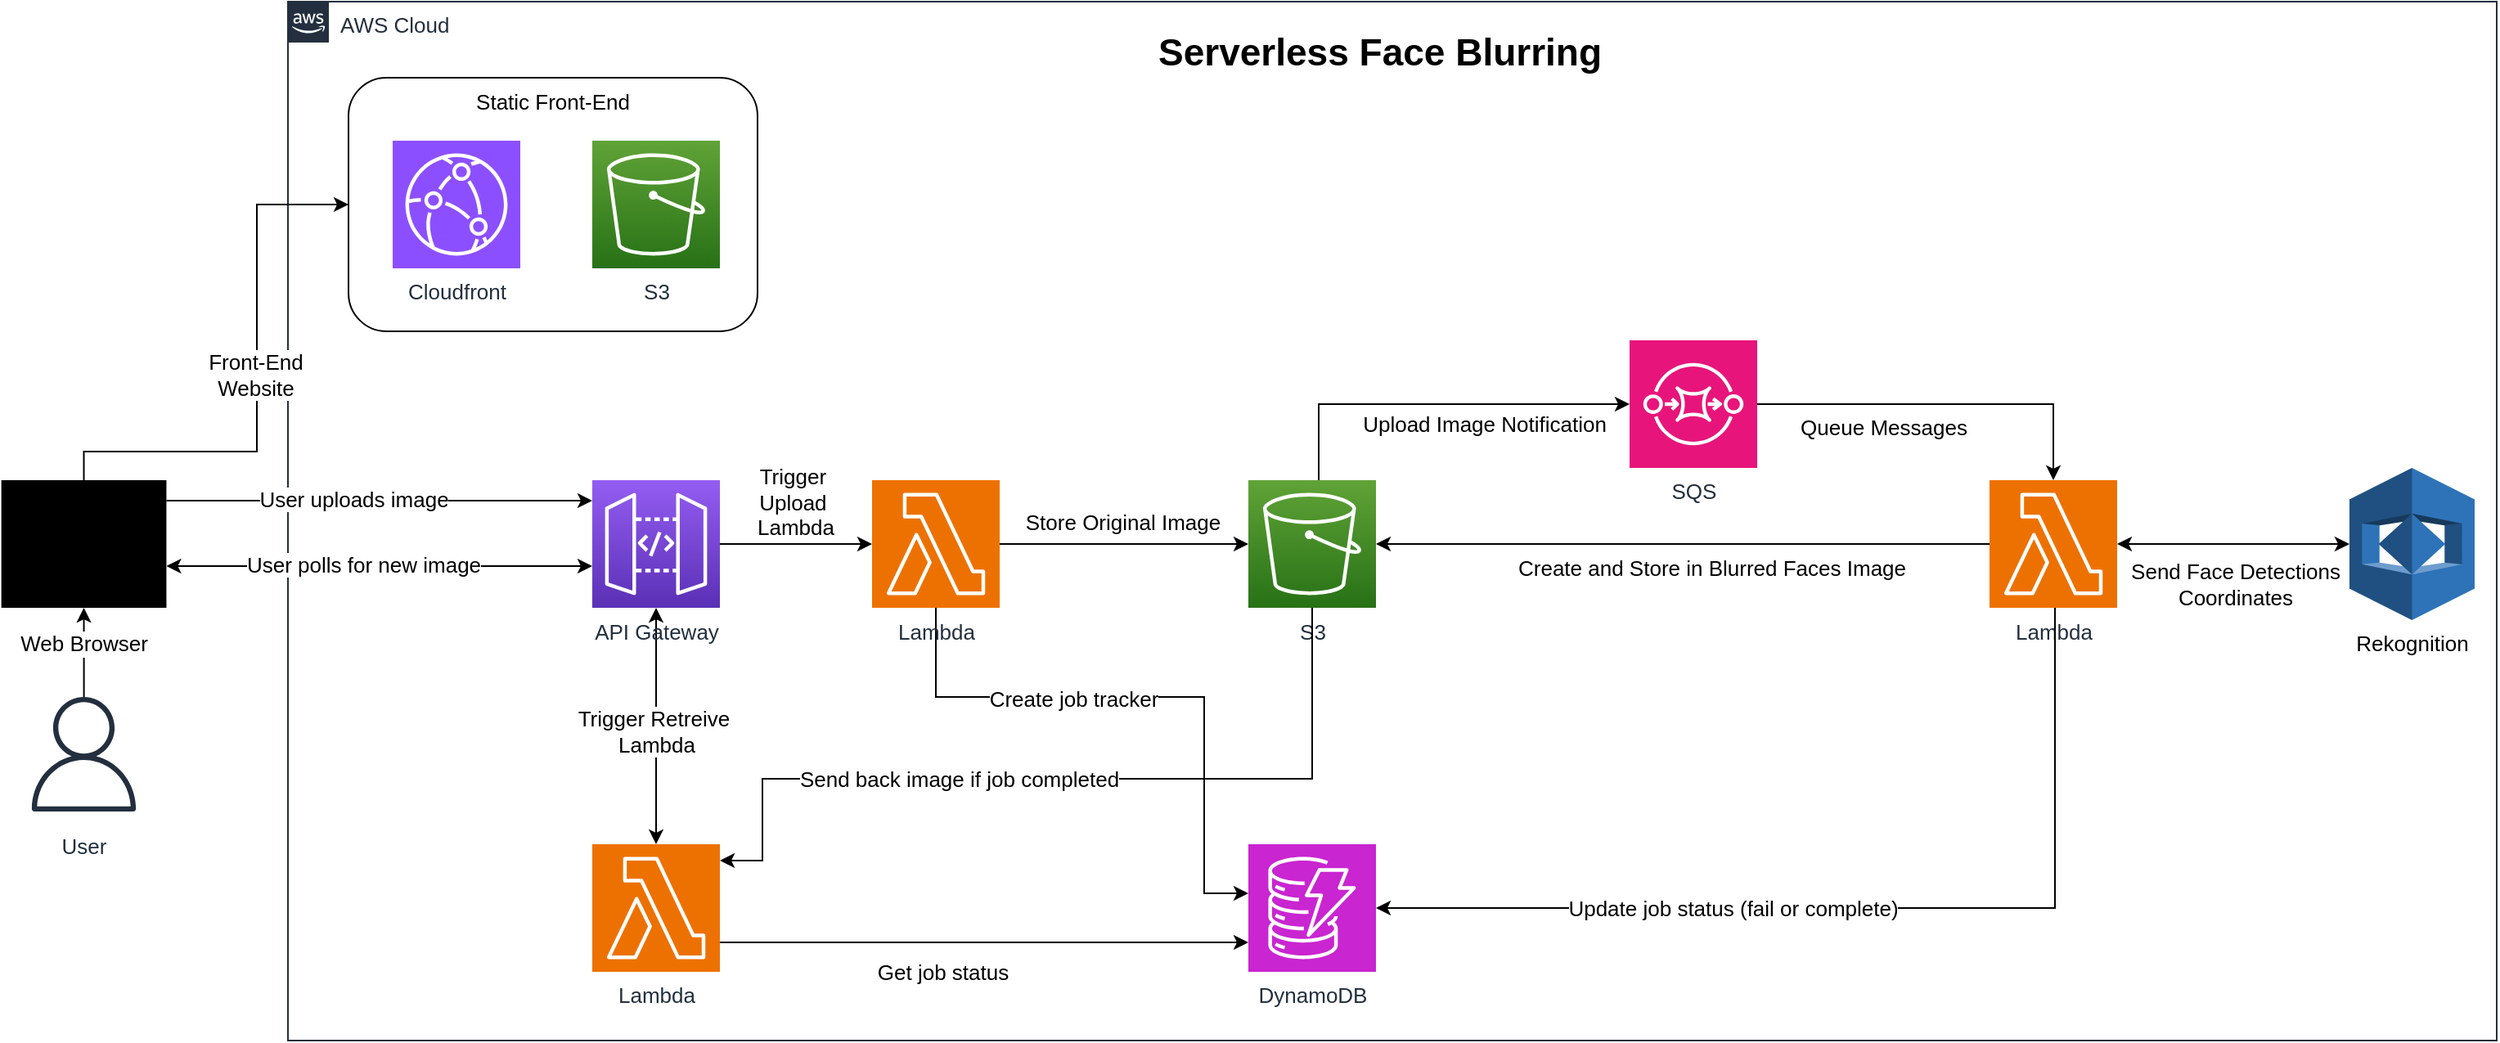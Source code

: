 <mxfile version="24.9.0">
  <diagram id="Ht1M8jgEwFfnCIfOTk4-" name="Page-1">
    <mxGraphModel dx="2074" dy="1146" grid="1" gridSize="10" guides="1" tooltips="1" connect="1" arrows="1" fold="1" page="1" pageScale="1" pageWidth="827" pageHeight="1169" math="0" shadow="0">
      <root>
        <mxCell id="0" />
        <mxCell id="1" parent="0" />
        <mxCell id="jZVaUwOg5UY3L9NAnvdq-71" value="AWS Cloud" style="points=[[0,0],[0.25,0],[0.5,0],[0.75,0],[1,0],[1,0.25],[1,0.5],[1,0.75],[1,1],[0.75,1],[0.5,1],[0.25,1],[0,1],[0,0.75],[0,0.5],[0,0.25]];outlineConnect=0;gradientColor=none;html=1;whiteSpace=wrap;fontSize=13;fontStyle=0;shape=mxgraph.aws4.group;grIcon=mxgraph.aws4.group_aws_cloud_alt;strokeColor=#232F3E;fillColor=none;verticalAlign=top;align=left;spacingLeft=30;fontColor=#232F3E;dashed=0;labelBackgroundColor=none;container=1;pointerEvents=0;collapsible=0;recursiveResize=0;" parent="1" vertex="1">
          <mxGeometry x="240" y="125" width="1350" height="635" as="geometry" />
        </mxCell>
        <mxCell id="ifsCe7wSicus5D4EdEdn-7" value="Static Front-End" style="rounded=1;whiteSpace=wrap;html=1;verticalAlign=top;fontSize=13;" parent="jZVaUwOg5UY3L9NAnvdq-71" vertex="1">
          <mxGeometry x="37" y="46.5" width="250" height="155" as="geometry" />
        </mxCell>
        <mxCell id="jZVaUwOg5UY3L9NAnvdq-73" value="S3" style="outlineConnect=0;fontColor=#232F3E;gradientColor=#60A337;gradientDirection=north;fillColor=#277116;strokeColor=#ffffff;dashed=0;verticalLabelPosition=bottom;verticalAlign=top;align=center;html=1;fontSize=13;fontStyle=0;aspect=fixed;shape=mxgraph.aws4.resourceIcon;resIcon=mxgraph.aws4.s3;labelBackgroundColor=none;" parent="jZVaUwOg5UY3L9NAnvdq-71" vertex="1">
          <mxGeometry x="186" y="85" width="78" height="78" as="geometry" />
        </mxCell>
        <mxCell id="ASHzGRQUF6kaOziHz2nL-23" value="&lt;div&gt;Trigger&amp;nbsp;&lt;/div&gt;&lt;div&gt;Upload&amp;nbsp;&lt;/div&gt;&lt;div&gt;Lambda&lt;/div&gt;" style="edgeStyle=orthogonalEdgeStyle;rounded=0;orthogonalLoop=1;jettySize=auto;html=1;fontSize=13;" edge="1" parent="jZVaUwOg5UY3L9NAnvdq-71" source="jZVaUwOg5UY3L9NAnvdq-74" target="ifsCe7wSicus5D4EdEdn-16">
          <mxGeometry x="-0.011" y="27" relative="1" as="geometry">
            <Array as="points">
              <mxPoint x="310" y="332" />
              <mxPoint x="310" y="332" />
            </Array>
            <mxPoint y="1" as="offset" />
          </mxGeometry>
        </mxCell>
        <mxCell id="ASHzGRQUF6kaOziHz2nL-30" style="edgeStyle=orthogonalEdgeStyle;rounded=0;orthogonalLoop=1;jettySize=auto;html=1;startArrow=classic;startFill=1;fontSize=13;" edge="1" parent="jZVaUwOg5UY3L9NAnvdq-71" source="jZVaUwOg5UY3L9NAnvdq-74" target="ASHzGRQUF6kaOziHz2nL-29">
          <mxGeometry relative="1" as="geometry" />
        </mxCell>
        <mxCell id="ASHzGRQUF6kaOziHz2nL-31" value="&lt;div&gt;Trigger Retreive&amp;nbsp;&lt;/div&gt;&lt;div&gt;Lambda&lt;/div&gt;" style="edgeLabel;html=1;align=center;verticalAlign=middle;resizable=0;points=[];fontSize=13;" vertex="1" connectable="0" parent="ASHzGRQUF6kaOziHz2nL-30">
          <mxGeometry x="0.039" relative="1" as="geometry">
            <mxPoint as="offset" />
          </mxGeometry>
        </mxCell>
        <mxCell id="jZVaUwOg5UY3L9NAnvdq-74" value="API Gateway" style="outlineConnect=0;fontColor=#232F3E;gradientColor=#945DF2;gradientDirection=north;fillColor=#5A30B5;strokeColor=#ffffff;dashed=0;verticalLabelPosition=bottom;verticalAlign=top;align=center;html=1;fontSize=13;fontStyle=0;aspect=fixed;shape=mxgraph.aws4.resourceIcon;resIcon=mxgraph.aws4.api_gateway;labelBackgroundColor=none;" parent="jZVaUwOg5UY3L9NAnvdq-71" vertex="1">
          <mxGeometry x="186" y="292.5" width="78" height="78" as="geometry" />
        </mxCell>
        <mxCell id="ifsCe7wSicus5D4EdEdn-5" value="Cloudfront" style="sketch=0;points=[[0,0,0],[0.25,0,0],[0.5,0,0],[0.75,0,0],[1,0,0],[0,1,0],[0.25,1,0],[0.5,1,0],[0.75,1,0],[1,1,0],[0,0.25,0],[0,0.5,0],[0,0.75,0],[1,0.25,0],[1,0.5,0],[1,0.75,0]];outlineConnect=0;fontColor=#232F3E;fillColor=#8C4FFF;strokeColor=#ffffff;dashed=0;verticalLabelPosition=bottom;verticalAlign=top;align=center;html=1;fontSize=13;fontStyle=0;aspect=fixed;shape=mxgraph.aws4.resourceIcon;resIcon=mxgraph.aws4.cloudfront;" parent="jZVaUwOg5UY3L9NAnvdq-71" vertex="1">
          <mxGeometry x="64" y="85" width="78" height="78" as="geometry" />
        </mxCell>
        <mxCell id="ASHzGRQUF6kaOziHz2nL-2" style="edgeStyle=orthogonalEdgeStyle;rounded=0;orthogonalLoop=1;jettySize=auto;html=1;fontSize=13;" edge="1" parent="jZVaUwOg5UY3L9NAnvdq-71" source="ifsCe7wSicus5D4EdEdn-6" target="ifsCe7wSicus5D4EdEdn-19">
          <mxGeometry relative="1" as="geometry">
            <Array as="points">
              <mxPoint x="630" y="246" />
            </Array>
          </mxGeometry>
        </mxCell>
        <mxCell id="ASHzGRQUF6kaOziHz2nL-6" value="&lt;div&gt;Upload Image Notification&lt;/div&gt;" style="edgeLabel;html=1;align=center;verticalAlign=middle;resizable=0;points=[];fontSize=13;" vertex="1" connectable="0" parent="ASHzGRQUF6kaOziHz2nL-2">
          <mxGeometry x="-0.255" y="1" relative="1" as="geometry">
            <mxPoint x="59" y="13" as="offset" />
          </mxGeometry>
        </mxCell>
        <mxCell id="ifsCe7wSicus5D4EdEdn-6" value="S3" style="outlineConnect=0;fontColor=#232F3E;gradientColor=#60A337;gradientDirection=north;fillColor=#277116;strokeColor=#ffffff;dashed=0;verticalLabelPosition=bottom;verticalAlign=top;align=center;html=1;fontSize=13;fontStyle=0;aspect=fixed;shape=mxgraph.aws4.resourceIcon;resIcon=mxgraph.aws4.s3;labelBackgroundColor=none;" parent="jZVaUwOg5UY3L9NAnvdq-71" vertex="1">
          <mxGeometry x="587" y="292.5" width="78" height="78" as="geometry" />
        </mxCell>
        <mxCell id="ifsCe7wSicus5D4EdEdn-18" style="edgeStyle=orthogonalEdgeStyle;rounded=0;orthogonalLoop=1;jettySize=auto;html=1;exitX=1;exitY=0.5;exitDx=0;exitDy=0;exitPerimeter=0;fontSize=13;" parent="jZVaUwOg5UY3L9NAnvdq-71" edge="1" target="ifsCe7wSicus5D4EdEdn-6" source="ifsCe7wSicus5D4EdEdn-16">
          <mxGeometry relative="1" as="geometry">
            <mxPoint x="435" y="312.5" as="sourcePoint" />
            <mxPoint x="587" y="312.5" as="targetPoint" />
          </mxGeometry>
        </mxCell>
        <mxCell id="ifsCe7wSicus5D4EdEdn-23" value="Store Original Image" style="edgeLabel;html=1;align=center;verticalAlign=middle;resizable=0;points=[];fontSize=13;" parent="ifsCe7wSicus5D4EdEdn-18" vertex="1" connectable="0">
          <mxGeometry x="-0.137" y="1" relative="1" as="geometry">
            <mxPoint x="9" y="-13" as="offset" />
          </mxGeometry>
        </mxCell>
        <mxCell id="ASHzGRQUF6kaOziHz2nL-38" style="edgeStyle=orthogonalEdgeStyle;rounded=0;orthogonalLoop=1;jettySize=auto;html=1;fontSize=13;" edge="1" parent="jZVaUwOg5UY3L9NAnvdq-71" source="ifsCe7wSicus5D4EdEdn-16" target="ASHzGRQUF6kaOziHz2nL-17">
          <mxGeometry relative="1" as="geometry">
            <Array as="points">
              <mxPoint x="396" y="425" />
              <mxPoint x="560" y="425" />
              <mxPoint x="560" y="545" />
            </Array>
          </mxGeometry>
        </mxCell>
        <mxCell id="ASHzGRQUF6kaOziHz2nL-39" value="Create job tracker" style="edgeLabel;html=1;align=center;verticalAlign=middle;resizable=0;points=[];fontSize=13;" vertex="1" connectable="0" parent="ASHzGRQUF6kaOziHz2nL-38">
          <mxGeometry x="-0.242" y="-1" relative="1" as="geometry">
            <mxPoint as="offset" />
          </mxGeometry>
        </mxCell>
        <mxCell id="ifsCe7wSicus5D4EdEdn-16" value="Lambda" style="sketch=0;points=[[0,0,0],[0.25,0,0],[0.5,0,0],[0.75,0,0],[1,0,0],[0,1,0],[0.25,1,0],[0.5,1,0],[0.75,1,0],[1,1,0],[0,0.25,0],[0,0.5,0],[0,0.75,0],[1,0.25,0],[1,0.5,0],[1,0.75,0]];outlineConnect=0;fontColor=#232F3E;fillColor=#ED7100;strokeColor=#ffffff;dashed=0;verticalLabelPosition=bottom;verticalAlign=top;align=center;html=1;fontSize=13;fontStyle=0;aspect=fixed;shape=mxgraph.aws4.resourceIcon;resIcon=mxgraph.aws4.lambda;" parent="jZVaUwOg5UY3L9NAnvdq-71" vertex="1">
          <mxGeometry x="357" y="292.5" width="78" height="78" as="geometry" />
        </mxCell>
        <mxCell id="ASHzGRQUF6kaOziHz2nL-3" style="edgeStyle=orthogonalEdgeStyle;rounded=0;orthogonalLoop=1;jettySize=auto;html=1;fontSize=13;" edge="1" parent="jZVaUwOg5UY3L9NAnvdq-71" source="ifsCe7wSicus5D4EdEdn-19" target="ifsCe7wSicus5D4EdEdn-30">
          <mxGeometry relative="1" as="geometry" />
        </mxCell>
        <mxCell id="ASHzGRQUF6kaOziHz2nL-8" value="Queue Messages" style="edgeLabel;html=1;align=center;verticalAlign=middle;resizable=0;points=[];fontSize=13;" vertex="1" connectable="0" parent="ASHzGRQUF6kaOziHz2nL-3">
          <mxGeometry x="-0.433" y="-1" relative="1" as="geometry">
            <mxPoint x="12" y="13" as="offset" />
          </mxGeometry>
        </mxCell>
        <mxCell id="ifsCe7wSicus5D4EdEdn-19" value="SQS" style="sketch=0;points=[[0,0,0],[0.25,0,0],[0.5,0,0],[0.75,0,0],[1,0,0],[0,1,0],[0.25,1,0],[0.5,1,0],[0.75,1,0],[1,1,0],[0,0.25,0],[0,0.5,0],[0,0.75,0],[1,0.25,0],[1,0.5,0],[1,0.75,0]];outlineConnect=0;fontColor=#232F3E;fillColor=#E7157B;strokeColor=#ffffff;dashed=0;verticalLabelPosition=bottom;verticalAlign=top;align=center;html=1;fontSize=13;fontStyle=0;aspect=fixed;shape=mxgraph.aws4.resourceIcon;resIcon=mxgraph.aws4.sqs;" parent="jZVaUwOg5UY3L9NAnvdq-71" vertex="1">
          <mxGeometry x="820" y="207" width="78" height="78" as="geometry" />
        </mxCell>
        <mxCell id="ifsCe7wSicus5D4EdEdn-33" style="edgeStyle=orthogonalEdgeStyle;rounded=0;orthogonalLoop=1;jettySize=auto;html=1;startArrow=classic;startFill=1;fontSize=13;" parent="jZVaUwOg5UY3L9NAnvdq-71" source="ifsCe7wSicus5D4EdEdn-21" target="ifsCe7wSicus5D4EdEdn-30" edge="1">
          <mxGeometry relative="1" as="geometry" />
        </mxCell>
        <mxCell id="ifsCe7wSicus5D4EdEdn-34" value="&lt;div&gt;Send Face Detections&lt;/div&gt;&lt;div&gt;Coordinates&lt;br&gt;&lt;/div&gt;" style="edgeLabel;html=1;align=center;verticalAlign=middle;resizable=0;points=[];fontSize=13;" parent="ifsCe7wSicus5D4EdEdn-33" vertex="1" connectable="0">
          <mxGeometry x="0.176" y="1" relative="1" as="geometry">
            <mxPoint x="13" y="23" as="offset" />
          </mxGeometry>
        </mxCell>
        <mxCell id="ifsCe7wSicus5D4EdEdn-21" value="Rekognition" style="outlineConnect=0;dashed=0;verticalLabelPosition=bottom;verticalAlign=top;align=center;html=1;shape=mxgraph.aws3.rekognition;fillColor=#2E73B8;gradientColor=none;labelBackgroundColor=default;fontSize=13;" parent="jZVaUwOg5UY3L9NAnvdq-71" vertex="1">
          <mxGeometry x="1260" y="285" width="76.5" height="93" as="geometry" />
        </mxCell>
        <mxCell id="ASHzGRQUF6kaOziHz2nL-4" style="edgeStyle=orthogonalEdgeStyle;rounded=0;orthogonalLoop=1;jettySize=auto;html=1;fontSize=13;" edge="1" parent="jZVaUwOg5UY3L9NAnvdq-71" source="ifsCe7wSicus5D4EdEdn-30" target="ifsCe7wSicus5D4EdEdn-6">
          <mxGeometry relative="1" as="geometry" />
        </mxCell>
        <mxCell id="ASHzGRQUF6kaOziHz2nL-9" value="Create and Store in Blurred Faces Image " style="edgeLabel;html=1;align=center;verticalAlign=middle;resizable=0;points=[];fontSize=13;" vertex="1" connectable="0" parent="ASHzGRQUF6kaOziHz2nL-4">
          <mxGeometry x="0.008" y="-2" relative="1" as="geometry">
            <mxPoint x="19" y="16" as="offset" />
          </mxGeometry>
        </mxCell>
        <mxCell id="ifsCe7wSicus5D4EdEdn-30" value="Lambda" style="sketch=0;points=[[0,0,0],[0.25,0,0],[0.5,0,0],[0.75,0,0],[1,0,0],[0,1,0],[0.25,1,0],[0.5,1,0],[0.75,1,0],[1,1,0],[0,0.25,0],[0,0.5,0],[0,0.75,0],[1,0.25,0],[1,0.5,0],[1,0.75,0]];outlineConnect=0;fontColor=#232F3E;fillColor=#ED7100;strokeColor=#ffffff;dashed=0;verticalLabelPosition=bottom;verticalAlign=top;align=center;html=1;fontSize=13;fontStyle=0;aspect=fixed;shape=mxgraph.aws4.resourceIcon;resIcon=mxgraph.aws4.lambda;" parent="jZVaUwOg5UY3L9NAnvdq-71" vertex="1">
          <mxGeometry x="1040" y="292.5" width="78" height="78" as="geometry" />
        </mxCell>
        <mxCell id="ASHzGRQUF6kaOziHz2nL-17" value="DynamoDB" style="sketch=0;points=[[0,0,0],[0.25,0,0],[0.5,0,0],[0.75,0,0],[1,0,0],[0,1,0],[0.25,1,0],[0.5,1,0],[0.75,1,0],[1,1,0],[0,0.25,0],[0,0.5,0],[0,0.75,0],[1,0.25,0],[1,0.5,0],[1,0.75,0]];outlineConnect=0;fontColor=#232F3E;fillColor=#C925D1;strokeColor=#ffffff;dashed=0;verticalLabelPosition=bottom;verticalAlign=top;align=center;html=1;fontSize=13;fontStyle=0;aspect=fixed;shape=mxgraph.aws4.resourceIcon;resIcon=mxgraph.aws4.dynamodb;" vertex="1" parent="jZVaUwOg5UY3L9NAnvdq-71">
          <mxGeometry x="587" y="515" width="78" height="78" as="geometry" />
        </mxCell>
        <mxCell id="ASHzGRQUF6kaOziHz2nL-34" value="Send back image if job completed" style="edgeStyle=orthogonalEdgeStyle;rounded=0;orthogonalLoop=1;jettySize=auto;html=1;startArrow=classic;startFill=1;endArrow=none;endFill=0;fontSize=13;" edge="1" parent="jZVaUwOg5UY3L9NAnvdq-71" source="ASHzGRQUF6kaOziHz2nL-29" target="ifsCe7wSicus5D4EdEdn-6">
          <mxGeometry x="-0.241" relative="1" as="geometry">
            <Array as="points">
              <mxPoint x="290" y="525" />
              <mxPoint x="290" y="475" />
              <mxPoint x="626" y="475" />
            </Array>
            <mxPoint as="offset" />
          </mxGeometry>
        </mxCell>
        <mxCell id="ASHzGRQUF6kaOziHz2nL-35" style="edgeStyle=orthogonalEdgeStyle;rounded=0;orthogonalLoop=1;jettySize=auto;html=1;fontSize=13;" edge="1" parent="jZVaUwOg5UY3L9NAnvdq-71" source="ASHzGRQUF6kaOziHz2nL-29" target="ASHzGRQUF6kaOziHz2nL-17">
          <mxGeometry relative="1" as="geometry">
            <Array as="points">
              <mxPoint x="430" y="575" />
              <mxPoint x="430" y="575" />
            </Array>
          </mxGeometry>
        </mxCell>
        <mxCell id="ASHzGRQUF6kaOziHz2nL-36" value="Get job status" style="edgeLabel;html=1;align=center;verticalAlign=middle;resizable=0;points=[];fontSize=13;" vertex="1" connectable="0" parent="ASHzGRQUF6kaOziHz2nL-35">
          <mxGeometry x="-0.195" y="-2" relative="1" as="geometry">
            <mxPoint x="6" y="16" as="offset" />
          </mxGeometry>
        </mxCell>
        <mxCell id="ASHzGRQUF6kaOziHz2nL-29" value="Lambda" style="sketch=0;points=[[0,0,0],[0.25,0,0],[0.5,0,0],[0.75,0,0],[1,0,0],[0,1,0],[0.25,1,0],[0.5,1,0],[0.75,1,0],[1,1,0],[0,0.25,0],[0,0.5,0],[0,0.75,0],[1,0.25,0],[1,0.5,0],[1,0.75,0]];outlineConnect=0;fontColor=#232F3E;fillColor=#ED7100;strokeColor=#ffffff;dashed=0;verticalLabelPosition=bottom;verticalAlign=top;align=center;html=1;fontSize=13;fontStyle=0;aspect=fixed;shape=mxgraph.aws4.resourceIcon;resIcon=mxgraph.aws4.lambda;" vertex="1" parent="jZVaUwOg5UY3L9NAnvdq-71">
          <mxGeometry x="186" y="515" width="78" height="78" as="geometry" />
        </mxCell>
        <mxCell id="ASHzGRQUF6kaOziHz2nL-37" style="edgeStyle=orthogonalEdgeStyle;rounded=0;orthogonalLoop=1;jettySize=auto;html=1;entryX=1;entryY=0.5;entryDx=0;entryDy=0;entryPerimeter=0;fontSize=13;" edge="1" parent="jZVaUwOg5UY3L9NAnvdq-71" source="ifsCe7wSicus5D4EdEdn-30" target="ASHzGRQUF6kaOziHz2nL-17">
          <mxGeometry relative="1" as="geometry">
            <Array as="points">
              <mxPoint x="1080" y="554" />
            </Array>
          </mxGeometry>
        </mxCell>
        <mxCell id="ASHzGRQUF6kaOziHz2nL-40" value="Update job status (fail or complete) " style="edgeLabel;html=1;align=center;verticalAlign=middle;resizable=0;points=[];fontSize=13;" vertex="1" connectable="0" parent="ASHzGRQUF6kaOziHz2nL-37">
          <mxGeometry x="0.275" y="2" relative="1" as="geometry">
            <mxPoint x="1" y="-2" as="offset" />
          </mxGeometry>
        </mxCell>
        <mxCell id="-QjtrjUzRDEMRZ5MF8oH-47" value="Serverless Face Blurring" style="text;html=1;resizable=0;points=[];autosize=1;align=left;verticalAlign=top;spacingTop=-4;fontSize=23;fontStyle=1;labelBackgroundColor=none;" parent="jZVaUwOg5UY3L9NAnvdq-71" vertex="1">
          <mxGeometry x="530" y="15" width="270" height="40" as="geometry" />
        </mxCell>
        <mxCell id="ASHzGRQUF6kaOziHz2nL-47" style="edgeStyle=orthogonalEdgeStyle;rounded=0;orthogonalLoop=1;jettySize=auto;html=1;fontSize=13;" edge="1" parent="1" source="jZVaUwOg5UY3L9NAnvdq-60" target="ifsCe7wSicus5D4EdEdn-3">
          <mxGeometry relative="1" as="geometry" />
        </mxCell>
        <mxCell id="jZVaUwOg5UY3L9NAnvdq-60" value="User" style="outlineConnect=0;fontColor=#232F3E;gradientColor=none;fillColor=#232F3E;strokeColor=none;dashed=0;verticalLabelPosition=bottom;verticalAlign=top;align=center;html=1;fontSize=13;fontStyle=0;aspect=fixed;pointerEvents=1;shape=mxgraph.aws4.user;labelBackgroundColor=default;spacingTop=7;" parent="1" vertex="1">
          <mxGeometry x="80.27" y="550" width="70" height="70" as="geometry" />
        </mxCell>
        <mxCell id="ASHzGRQUF6kaOziHz2nL-41" style="edgeStyle=orthogonalEdgeStyle;rounded=0;orthogonalLoop=1;jettySize=auto;html=1;fontSize=13;" edge="1" parent="1" source="ifsCe7wSicus5D4EdEdn-3" target="jZVaUwOg5UY3L9NAnvdq-74">
          <mxGeometry relative="1" as="geometry">
            <Array as="points">
              <mxPoint x="200" y="430" />
              <mxPoint x="200" y="430" />
            </Array>
          </mxGeometry>
        </mxCell>
        <mxCell id="ASHzGRQUF6kaOziHz2nL-44" value="User uploads image" style="edgeLabel;html=1;align=center;verticalAlign=middle;resizable=0;points=[];fontSize=13;" vertex="1" connectable="0" parent="ASHzGRQUF6kaOziHz2nL-41">
          <mxGeometry x="-0.183" y="1" relative="1" as="geometry">
            <mxPoint x="8" as="offset" />
          </mxGeometry>
        </mxCell>
        <mxCell id="ASHzGRQUF6kaOziHz2nL-42" style="edgeStyle=orthogonalEdgeStyle;rounded=0;orthogonalLoop=1;jettySize=auto;html=1;startArrow=classic;startFill=1;fontSize=13;" edge="1" parent="1" source="ifsCe7wSicus5D4EdEdn-3" target="jZVaUwOg5UY3L9NAnvdq-74">
          <mxGeometry relative="1" as="geometry">
            <Array as="points">
              <mxPoint x="300" y="470" />
              <mxPoint x="300" y="470" />
            </Array>
          </mxGeometry>
        </mxCell>
        <mxCell id="ASHzGRQUF6kaOziHz2nL-43" value="User polls for new image" style="edgeLabel;html=1;align=center;verticalAlign=middle;resizable=0;points=[];fontSize=13;" vertex="1" connectable="0" parent="ASHzGRQUF6kaOziHz2nL-42">
          <mxGeometry x="-0.076" y="1" relative="1" as="geometry">
            <mxPoint as="offset" />
          </mxGeometry>
        </mxCell>
        <mxCell id="ASHzGRQUF6kaOziHz2nL-45" style="edgeStyle=orthogonalEdgeStyle;rounded=0;orthogonalLoop=1;jettySize=auto;html=1;entryX=0;entryY=0.5;entryDx=0;entryDy=0;fontSize=13;" edge="1" parent="1" source="ifsCe7wSicus5D4EdEdn-3" target="ifsCe7wSicus5D4EdEdn-7">
          <mxGeometry relative="1" as="geometry">
            <Array as="points">
              <mxPoint x="115" y="400" />
              <mxPoint x="221" y="400" />
              <mxPoint x="221" y="249" />
            </Array>
          </mxGeometry>
        </mxCell>
        <mxCell id="ASHzGRQUF6kaOziHz2nL-46" value="&lt;div&gt;Front-End&lt;/div&gt;&lt;div&gt;Website&lt;/div&gt;" style="edgeLabel;html=1;align=center;verticalAlign=middle;resizable=0;points=[];fontSize=13;" vertex="1" connectable="0" parent="ASHzGRQUF6kaOziHz2nL-45">
          <mxGeometry x="0.036" y="1" relative="1" as="geometry">
            <mxPoint as="offset" />
          </mxGeometry>
        </mxCell>
        <mxCell id="ifsCe7wSicus5D4EdEdn-3" value="Web Browser" style="sketch=0;verticalLabelPosition=bottom;sketch=0;aspect=fixed;html=1;verticalAlign=top;strokeColor=none;fillColor=#000000;align=center;outlineConnect=0;pointerEvents=1;shape=mxgraph.citrix2.desktop;labelBackgroundColor=default;spacingTop=7;fontSize=13;" parent="1" vertex="1">
          <mxGeometry x="64.82" y="417.5" width="100.89" height="78" as="geometry" />
        </mxCell>
      </root>
    </mxGraphModel>
  </diagram>
</mxfile>
